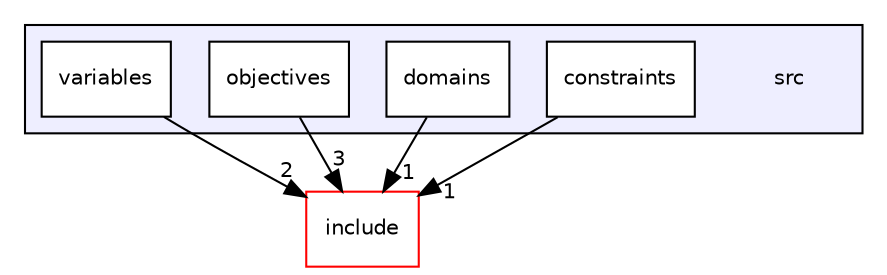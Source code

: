 digraph "src" {
  compound=true
  node [ fontsize="10", fontname="Helvetica"];
  edge [ labelfontsize="10", labelfontname="Helvetica"];
  subgraph clusterdir_68267d1309a1af8e8297ef4c3efbcdba {
    graph [ bgcolor="#eeeeff", pencolor="black", label="" URL="dir_68267d1309a1af8e8297ef4c3efbcdba.html"];
    dir_68267d1309a1af8e8297ef4c3efbcdba [shape=plaintext label="src"];
    dir_af3783685badc1c88dedef1a43f7fad6 [shape=box label="constraints" color="black" fillcolor="white" style="filled" URL="dir_af3783685badc1c88dedef1a43f7fad6.html"];
    dir_7aca4e07460d7af406ceabbc52525eea [shape=box label="domains" color="black" fillcolor="white" style="filled" URL="dir_7aca4e07460d7af406ceabbc52525eea.html"];
    dir_a50644686fe314cdf7a2510e709e217f [shape=box label="objectives" color="black" fillcolor="white" style="filled" URL="dir_a50644686fe314cdf7a2510e709e217f.html"];
    dir_d84d0334404ef8787ef09c406ac46296 [shape=box label="variables" color="black" fillcolor="white" style="filled" URL="dir_d84d0334404ef8787ef09c406ac46296.html"];
  }
  dir_d44c64559bbebec7f509842c48db8b23 [shape=box label="include" fillcolor="white" style="filled" color="red" URL="dir_d44c64559bbebec7f509842c48db8b23.html"];
  dir_d84d0334404ef8787ef09c406ac46296->dir_d44c64559bbebec7f509842c48db8b23 [headlabel="2", labeldistance=1.5 headhref="dir_000010_000000.html"];
  dir_af3783685badc1c88dedef1a43f7fad6->dir_d44c64559bbebec7f509842c48db8b23 [headlabel="1", labeldistance=1.5 headhref="dir_000007_000000.html"];
  dir_a50644686fe314cdf7a2510e709e217f->dir_d44c64559bbebec7f509842c48db8b23 [headlabel="3", labeldistance=1.5 headhref="dir_000009_000000.html"];
  dir_7aca4e07460d7af406ceabbc52525eea->dir_d44c64559bbebec7f509842c48db8b23 [headlabel="1", labeldistance=1.5 headhref="dir_000008_000000.html"];
}
